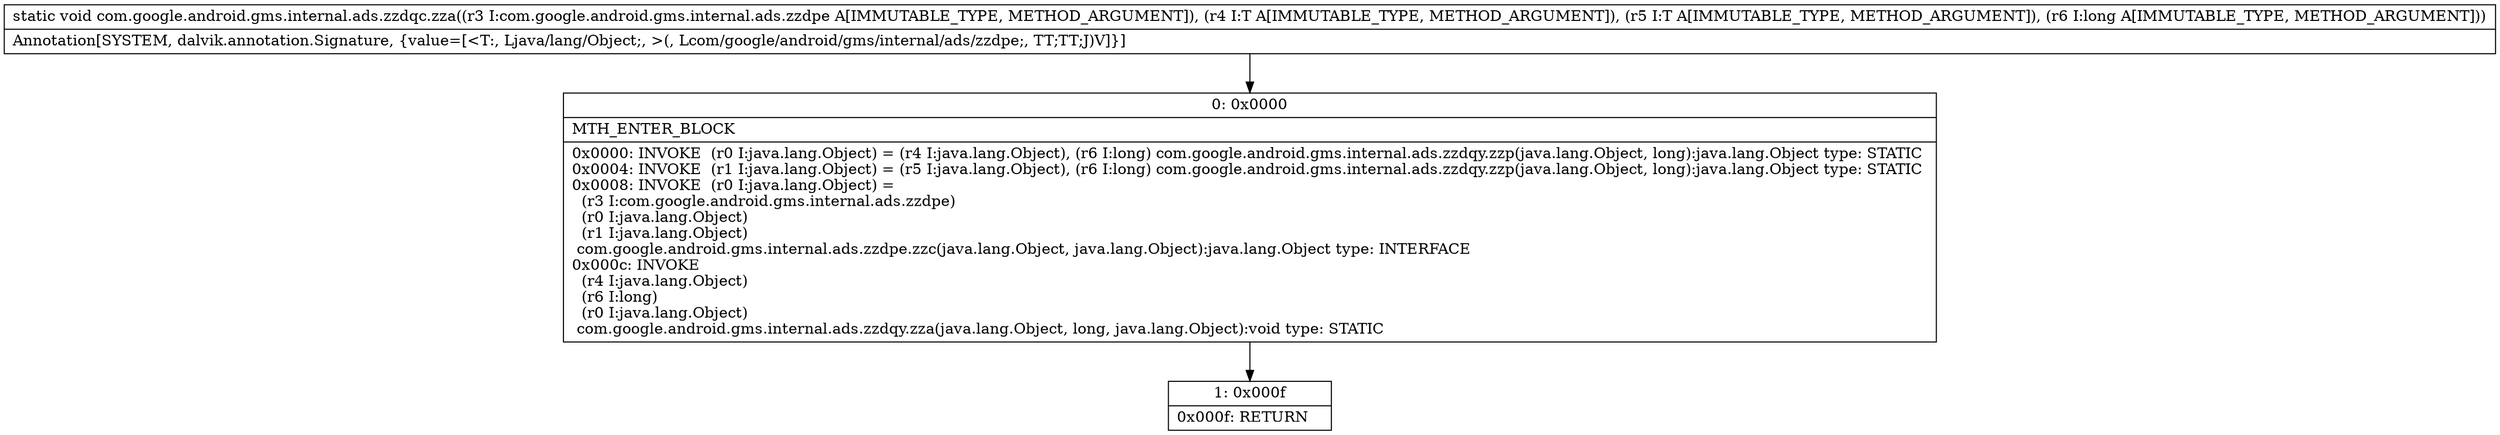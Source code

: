 digraph "CFG forcom.google.android.gms.internal.ads.zzdqc.zza(Lcom\/google\/android\/gms\/internal\/ads\/zzdpe;Ljava\/lang\/Object;Ljava\/lang\/Object;J)V" {
Node_0 [shape=record,label="{0\:\ 0x0000|MTH_ENTER_BLOCK\l|0x0000: INVOKE  (r0 I:java.lang.Object) = (r4 I:java.lang.Object), (r6 I:long) com.google.android.gms.internal.ads.zzdqy.zzp(java.lang.Object, long):java.lang.Object type: STATIC \l0x0004: INVOKE  (r1 I:java.lang.Object) = (r5 I:java.lang.Object), (r6 I:long) com.google.android.gms.internal.ads.zzdqy.zzp(java.lang.Object, long):java.lang.Object type: STATIC \l0x0008: INVOKE  (r0 I:java.lang.Object) = \l  (r3 I:com.google.android.gms.internal.ads.zzdpe)\l  (r0 I:java.lang.Object)\l  (r1 I:java.lang.Object)\l com.google.android.gms.internal.ads.zzdpe.zzc(java.lang.Object, java.lang.Object):java.lang.Object type: INTERFACE \l0x000c: INVOKE  \l  (r4 I:java.lang.Object)\l  (r6 I:long)\l  (r0 I:java.lang.Object)\l com.google.android.gms.internal.ads.zzdqy.zza(java.lang.Object, long, java.lang.Object):void type: STATIC \l}"];
Node_1 [shape=record,label="{1\:\ 0x000f|0x000f: RETURN   \l}"];
MethodNode[shape=record,label="{static void com.google.android.gms.internal.ads.zzdqc.zza((r3 I:com.google.android.gms.internal.ads.zzdpe A[IMMUTABLE_TYPE, METHOD_ARGUMENT]), (r4 I:T A[IMMUTABLE_TYPE, METHOD_ARGUMENT]), (r5 I:T A[IMMUTABLE_TYPE, METHOD_ARGUMENT]), (r6 I:long A[IMMUTABLE_TYPE, METHOD_ARGUMENT]))  | Annotation[SYSTEM, dalvik.annotation.Signature, \{value=[\<T:, Ljava\/lang\/Object;, \>(, Lcom\/google\/android\/gms\/internal\/ads\/zzdpe;, TT;TT;J)V]\}]\l}"];
MethodNode -> Node_0;
Node_0 -> Node_1;
}

